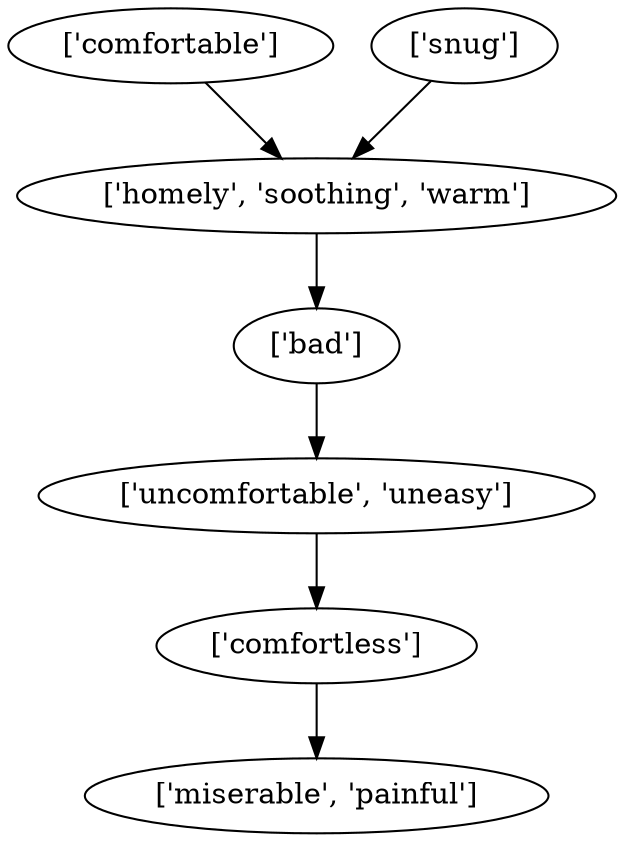 strict digraph  {
	"['comfortless']" -> "['miserable', 'painful']";
	"['uncomfortable', 'uneasy']" -> "['comfortless']";
	"['homely', 'soothing', 'warm']" -> "['bad']";
	"['bad']" -> "['uncomfortable', 'uneasy']";
	"['comfortable']" -> "['homely', 'soothing', 'warm']";
	"['snug']" -> "['homely', 'soothing', 'warm']";
}
